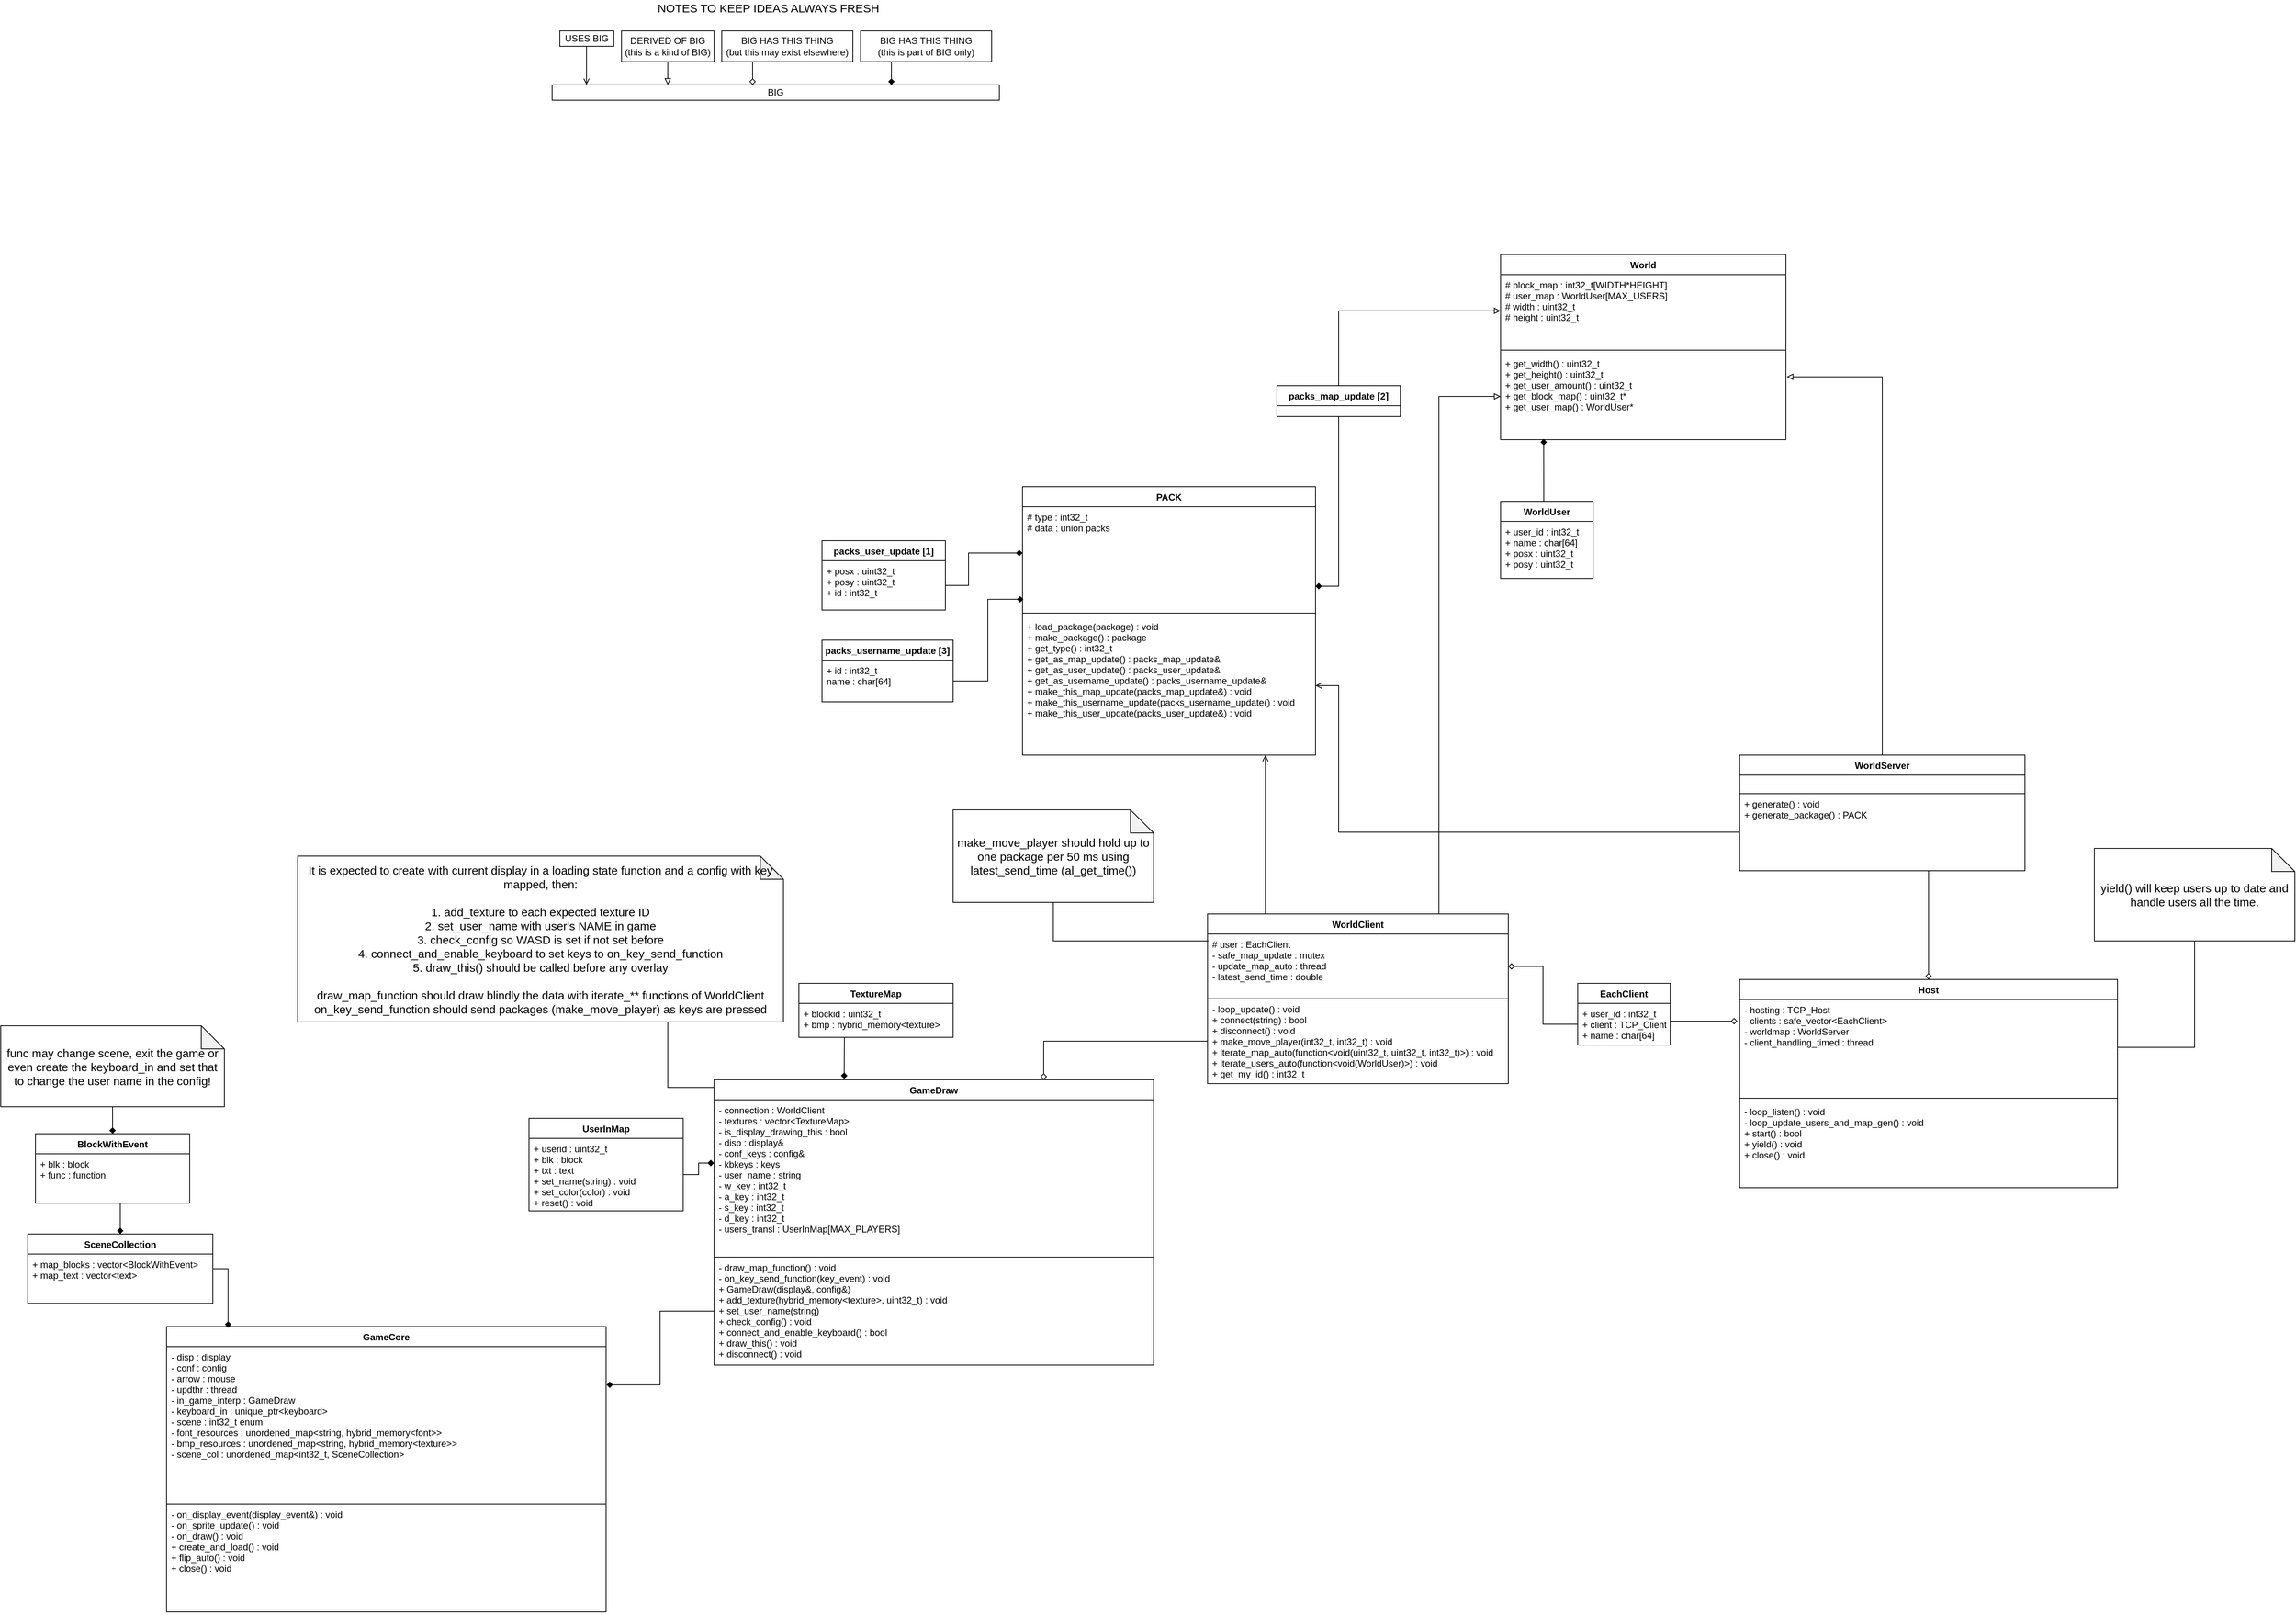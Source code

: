 <mxfile version="15.8.3" type="device"><diagram id="5g3hW_6J6HbvIXjZF9Ao" name="Page-1"><mxGraphModel dx="3863" dy="1925" grid="1" gridSize="10" guides="1" tooltips="1" connect="1" arrows="1" fold="1" page="1" pageScale="1" pageWidth="827" pageHeight="1169" math="0" shadow="0"><root><mxCell id="0"/><mxCell id="1" parent="0"/><mxCell id="jqHc77FLwu9_F-ojnAds-7" value="World" style="swimlane;fontStyle=1;align=center;verticalAlign=top;childLayout=stackLayout;horizontal=1;startSize=26;horizontalStack=0;resizeParent=1;resizeParentMax=0;resizeLast=0;collapsible=1;marginBottom=0;" parent="1" vertex="1"><mxGeometry x="-170" y="-410" width="370" height="240" as="geometry"><mxRectangle x="120" y="210" width="70" height="26" as="alternateBounds"/></mxGeometry></mxCell><mxCell id="jqHc77FLwu9_F-ojnAds-8" value="# block_map : int32_t[WIDTH*HEIGHT]&#10;# user_map : WorldUser[MAX_USERS]&#10;# width : uint32_t&#10;# height : uint32_t" style="text;strokeColor=none;fillColor=none;align=left;verticalAlign=top;spacingLeft=4;spacingRight=4;overflow=hidden;rotatable=0;points=[[0,0.5],[1,0.5]];portConstraint=eastwest;" parent="jqHc77FLwu9_F-ojnAds-7" vertex="1"><mxGeometry y="26" width="370" height="94" as="geometry"/></mxCell><mxCell id="jqHc77FLwu9_F-ojnAds-9" value="" style="line;strokeWidth=1;fillColor=none;align=left;verticalAlign=middle;spacingTop=-1;spacingLeft=3;spacingRight=3;rotatable=0;labelPosition=right;points=[];portConstraint=eastwest;" parent="jqHc77FLwu9_F-ojnAds-7" vertex="1"><mxGeometry y="120" width="370" height="8" as="geometry"/></mxCell><mxCell id="jqHc77FLwu9_F-ojnAds-10" value="+ get_width() : uint32_t&#10;+ get_height() : uint32_t&#10;+ get_user_amount() : uint32_t&#10;+ get_block_map() : uint32_t*&#10;+ get_user_map() : WorldUser*" style="text;strokeColor=none;fillColor=none;align=left;verticalAlign=top;spacingLeft=4;spacingRight=4;overflow=hidden;rotatable=0;points=[[0,0.5],[1,0.5]];portConstraint=eastwest;" parent="jqHc77FLwu9_F-ojnAds-7" vertex="1"><mxGeometry y="128" width="370" height="112" as="geometry"/></mxCell><mxCell id="jqHc77FLwu9_F-ojnAds-58" style="edgeStyle=orthogonalEdgeStyle;rounded=0;orthogonalLoop=1;jettySize=auto;html=1;entryX=0;entryY=0.5;entryDx=0;entryDy=0;endArrow=block;endFill=0;" parent="1" source="jqHc77FLwu9_F-ojnAds-13" target="jqHc77FLwu9_F-ojnAds-10" edge="1"><mxGeometry relative="1" as="geometry"><Array as="points"><mxPoint x="-250" y="-226"/></Array></mxGeometry></mxCell><mxCell id="jqHc77FLwu9_F-ojnAds-66" style="edgeStyle=orthogonalEdgeStyle;rounded=0;orthogonalLoop=1;jettySize=auto;html=1;endArrow=open;endFill=0;entryX=0.829;entryY=1;entryDx=0;entryDy=0;entryPerimeter=0;" parent="1" source="jqHc77FLwu9_F-ojnAds-13" target="jqHc77FLwu9_F-ojnAds-27" edge="1"><mxGeometry relative="1" as="geometry"><Array as="points"><mxPoint x="-475" y="390"/><mxPoint x="-475" y="390"/></Array><mxPoint x="-480" y="300" as="targetPoint"/></mxGeometry></mxCell><mxCell id="jqHc77FLwu9_F-ojnAds-13" value="WorldClient" style="swimlane;fontStyle=1;align=center;verticalAlign=top;childLayout=stackLayout;horizontal=1;startSize=26;horizontalStack=0;resizeParent=1;resizeParentMax=0;resizeLast=0;collapsible=1;marginBottom=0;" parent="1" vertex="1"><mxGeometry x="-550" y="445" width="390" height="220" as="geometry"><mxRectangle x="120" y="210" width="70" height="26" as="alternateBounds"/></mxGeometry></mxCell><mxCell id="jqHc77FLwu9_F-ojnAds-18" value="# user : EachClient&#10;- safe_map_update : mutex&#10;- update_map_auto : thread&#10;- latest_send_time : double" style="text;align=left;verticalAlign=top;spacingLeft=4;spacingRight=4;overflow=hidden;rotatable=0;points=[[0,0.5],[1,0.5]];portConstraint=eastwest;strokeColor=default;" parent="jqHc77FLwu9_F-ojnAds-13" vertex="1"><mxGeometry y="26" width="390" height="84" as="geometry"/></mxCell><mxCell id="jqHc77FLwu9_F-ojnAds-16" value="- loop_update() : void&#10;+ connect(string) : bool&#10;+ disconnect() : void&#10;+ make_move_player(int32_t, int32_t) : void&#10;+ iterate_map_auto(function&lt;void(uint32_t, uint32_t, int32_t)&gt;) : void&#10;+ iterate_users_auto(function&lt;void(WorldUser)&gt;) : void&#10;+ get_my_id() : int32_t" style="text;align=left;verticalAlign=top;spacingLeft=4;spacingRight=4;overflow=hidden;rotatable=0;points=[[0,0.5],[1,0.5]];portConstraint=eastwest;" parent="jqHc77FLwu9_F-ojnAds-13" vertex="1"><mxGeometry y="110" width="390" height="110" as="geometry"/></mxCell><mxCell id="jqHc77FLwu9_F-ojnAds-19" value="Host" style="swimlane;fontStyle=1;align=center;verticalAlign=top;childLayout=stackLayout;horizontal=1;startSize=26;horizontalStack=0;resizeParent=1;resizeParentMax=0;resizeLast=0;collapsible=1;marginBottom=0;strokeColor=default;" parent="1" vertex="1"><mxGeometry x="140" y="530" width="490" height="270" as="geometry"/></mxCell><mxCell id="jqHc77FLwu9_F-ojnAds-20" value="- hosting : TCP_Host&#10;- clients : safe_vector&lt;EachClient&gt;&#10;- worldmap : WorldServer&#10;- client_handling_timed : thread&#10;" style="text;strokeColor=none;fillColor=none;align=left;verticalAlign=top;spacingLeft=4;spacingRight=4;overflow=hidden;rotatable=0;points=[[0,0.5],[1,0.5]];portConstraint=eastwest;" parent="jqHc77FLwu9_F-ojnAds-19" vertex="1"><mxGeometry y="26" width="490" height="124" as="geometry"/></mxCell><mxCell id="jqHc77FLwu9_F-ojnAds-21" value="" style="line;strokeWidth=1;fillColor=none;align=left;verticalAlign=middle;spacingTop=-1;spacingLeft=3;spacingRight=3;rotatable=0;labelPosition=right;points=[];portConstraint=eastwest;" parent="jqHc77FLwu9_F-ojnAds-19" vertex="1"><mxGeometry y="150" width="490" height="8" as="geometry"/></mxCell><mxCell id="jqHc77FLwu9_F-ojnAds-22" value="- loop_listen() : void&#10;- loop_update_users_and_map_gen() : void&#10;+ start() : bool&#10;+ yield() : void&#10;+ close() : void" style="text;strokeColor=none;fillColor=none;align=left;verticalAlign=top;spacingLeft=4;spacingRight=4;overflow=hidden;rotatable=0;points=[[0,0.5],[1,0.5]];portConstraint=eastwest;" parent="jqHc77FLwu9_F-ojnAds-19" vertex="1"><mxGeometry y="158" width="490" height="112" as="geometry"/></mxCell><mxCell id="jqHc77FLwu9_F-ojnAds-24" value="PACK" style="swimlane;fontStyle=1;align=center;verticalAlign=top;childLayout=stackLayout;horizontal=1;startSize=26;horizontalStack=0;resizeParent=1;resizeParentMax=0;resizeLast=0;collapsible=1;marginBottom=0;strokeColor=default;" parent="1" vertex="1"><mxGeometry x="-790" y="-109.01" width="380" height="348" as="geometry"/></mxCell><mxCell id="jqHc77FLwu9_F-ojnAds-25" value="# type : int32_t&#10;# data : union packs" style="text;strokeColor=none;fillColor=none;align=left;verticalAlign=top;spacingLeft=4;spacingRight=4;overflow=hidden;rotatable=0;points=[[0,0.5],[1,0.5]];portConstraint=eastwest;" parent="jqHc77FLwu9_F-ojnAds-24" vertex="1"><mxGeometry y="26" width="380" height="134" as="geometry"/></mxCell><mxCell id="jqHc77FLwu9_F-ojnAds-26" value="" style="line;strokeWidth=1;fillColor=none;align=left;verticalAlign=middle;spacingTop=-1;spacingLeft=3;spacingRight=3;rotatable=0;labelPosition=right;points=[];portConstraint=eastwest;" parent="jqHc77FLwu9_F-ojnAds-24" vertex="1"><mxGeometry y="160" width="380" height="8" as="geometry"/></mxCell><mxCell id="jqHc77FLwu9_F-ojnAds-27" value="+ load_package(package) : void&#10;+ make_package() : package&#10;+ get_type() : int32_t&#10;+ get_as_map_update() : packs_map_update&amp;&#10;+ get_as_user_update() : packs_user_update&amp;&#10;+ get_as_username_update() : packs_username_update&amp;&#10;+ make_this_map_update(packs_map_update&amp;) : void&#10;+ make_this_username_update(packs_username_update() : void&#10;+ make_this_user_update(packs_user_update&amp;) : void" style="text;strokeColor=none;fillColor=none;align=left;verticalAlign=top;spacingLeft=4;spacingRight=4;overflow=hidden;rotatable=0;points=[[0,0.5],[1,0.5]];portConstraint=eastwest;" parent="jqHc77FLwu9_F-ojnAds-24" vertex="1"><mxGeometry y="168" width="380" height="180" as="geometry"/></mxCell><mxCell id="jqHc77FLwu9_F-ojnAds-28" value="packs_user_update [1]" style="swimlane;fontStyle=1;align=center;verticalAlign=top;childLayout=stackLayout;horizontal=1;startSize=26;horizontalStack=0;resizeParent=1;resizeParentMax=0;resizeLast=0;collapsible=1;marginBottom=0;strokeColor=default;" parent="1" vertex="1"><mxGeometry x="-1050" y="-39.01" width="160" height="90" as="geometry"/></mxCell><mxCell id="jqHc77FLwu9_F-ojnAds-29" value="+ posx : uint32_t&#10;+ posy : uint32_t&#10;+ id : int32_t" style="text;strokeColor=none;fillColor=none;align=left;verticalAlign=top;spacingLeft=4;spacingRight=4;overflow=hidden;rotatable=0;points=[[0,0.5],[1,0.5]];portConstraint=eastwest;" parent="jqHc77FLwu9_F-ojnAds-28" vertex="1"><mxGeometry y="26" width="160" height="64" as="geometry"/></mxCell><mxCell id="jqHc77FLwu9_F-ojnAds-41" style="edgeStyle=orthogonalEdgeStyle;rounded=0;orthogonalLoop=1;jettySize=auto;html=1;endArrow=diamond;endFill=1;" parent="1" source="jqHc77FLwu9_F-ojnAds-33" edge="1"><mxGeometry relative="1" as="geometry"><mxPoint x="-410" y="20" as="targetPoint"/><Array as="points"><mxPoint x="-380" y="20"/></Array></mxGeometry></mxCell><mxCell id="jqHc77FLwu9_F-ojnAds-57" style="edgeStyle=orthogonalEdgeStyle;rounded=0;orthogonalLoop=1;jettySize=auto;html=1;entryX=0;entryY=0.5;entryDx=0;entryDy=0;endArrow=block;endFill=0;" parent="1" source="jqHc77FLwu9_F-ojnAds-33" target="jqHc77FLwu9_F-ojnAds-8" edge="1"><mxGeometry relative="1" as="geometry"/></mxCell><mxCell id="jqHc77FLwu9_F-ojnAds-33" value="packs_map_update [2]" style="swimlane;fontStyle=1;align=center;verticalAlign=top;childLayout=stackLayout;horizontal=1;startSize=26;horizontalStack=0;resizeParent=1;resizeParentMax=0;resizeLast=0;collapsible=1;marginBottom=0;strokeColor=default;" parent="1" vertex="1"><mxGeometry x="-460" y="-240" width="160" height="40" as="geometry"/></mxCell><mxCell id="jqHc77FLwu9_F-ojnAds-42" style="edgeStyle=orthogonalEdgeStyle;rounded=0;orthogonalLoop=1;jettySize=auto;html=1;endArrow=diamond;endFill=1;entryX=0;entryY=0.448;entryDx=0;entryDy=0;entryPerimeter=0;" parent="1" source="jqHc77FLwu9_F-ojnAds-29" target="jqHc77FLwu9_F-ojnAds-25" edge="1"><mxGeometry relative="1" as="geometry"><mxPoint x="-900" y="-90" as="targetPoint"/><Array as="points"><mxPoint x="-860" y="19"/><mxPoint x="-860" y="-23"/></Array></mxGeometry></mxCell><mxCell id="jqHc77FLwu9_F-ojnAds-56" style="edgeStyle=orthogonalEdgeStyle;rounded=0;orthogonalLoop=1;jettySize=auto;html=1;entryX=1.003;entryY=0.273;entryDx=0;entryDy=0;entryPerimeter=0;endArrow=block;endFill=0;" parent="1" source="jqHc77FLwu9_F-ojnAds-44" target="jqHc77FLwu9_F-ojnAds-10" edge="1"><mxGeometry relative="1" as="geometry"/></mxCell><mxCell id="jqHc77FLwu9_F-ojnAds-44" value="WorldServer" style="swimlane;fontStyle=1;align=center;verticalAlign=top;childLayout=stackLayout;horizontal=1;startSize=26;horizontalStack=0;resizeParent=1;resizeParentMax=0;resizeLast=0;collapsible=1;marginBottom=0;" parent="1" vertex="1"><mxGeometry x="140" y="238.99" width="370" height="150" as="geometry"><mxRectangle x="120" y="210" width="70" height="26" as="alternateBounds"/></mxGeometry></mxCell><mxCell id="jqHc77FLwu9_F-ojnAds-45" value="" style="text;align=left;verticalAlign=top;spacingLeft=4;spacingRight=4;overflow=hidden;rotatable=0;points=[[0,0.5],[1,0.5]];portConstraint=eastwest;strokeColor=default;" parent="jqHc77FLwu9_F-ojnAds-44" vertex="1"><mxGeometry y="26" width="370" height="24" as="geometry"/></mxCell><mxCell id="jqHc77FLwu9_F-ojnAds-46" value="+ generate() : void&#10;+ generate_package() : PACK" style="text;align=left;verticalAlign=top;spacingLeft=4;spacingRight=4;overflow=hidden;rotatable=0;points=[[0,0.5],[1,0.5]];portConstraint=eastwest;" parent="jqHc77FLwu9_F-ojnAds-44" vertex="1"><mxGeometry y="50" width="370" height="100" as="geometry"/></mxCell><mxCell id="jqHc77FLwu9_F-ojnAds-67" value="" style="endArrow=open;html=1;rounded=0;endFill=0;" parent="1" edge="1"><mxGeometry width="50" height="50" relative="1" as="geometry"><mxPoint x="-1355.42" y="-680" as="sourcePoint"/><mxPoint x="-1355.42" y="-630" as="targetPoint"/></mxGeometry></mxCell><mxCell id="jqHc77FLwu9_F-ojnAds-68" value="" style="endArrow=block;html=1;rounded=0;endFill=0;exitX=0.5;exitY=1;exitDx=0;exitDy=0;" parent="1" source="jqHc77FLwu9_F-ojnAds-71" edge="1"><mxGeometry width="50" height="50" relative="1" as="geometry"><mxPoint x="-1250" y="-680" as="sourcePoint"/><mxPoint x="-1250" y="-630" as="targetPoint"/></mxGeometry></mxCell><mxCell id="jqHc77FLwu9_F-ojnAds-69" value="BIG" style="whiteSpace=wrap;html=1;strokeColor=default;" parent="1" vertex="1"><mxGeometry x="-1400" y="-630" width="580" height="20" as="geometry"/></mxCell><mxCell id="jqHc77FLwu9_F-ojnAds-70" value="USES BIG" style="whiteSpace=wrap;html=1;strokeColor=default;" parent="1" vertex="1"><mxGeometry x="-1390" y="-700" width="70" height="20" as="geometry"/></mxCell><mxCell id="jqHc77FLwu9_F-ojnAds-71" value="DERIVED OF BIG&lt;br&gt;(this is a kind of BIG)" style="whiteSpace=wrap;html=1;strokeColor=default;" parent="1" vertex="1"><mxGeometry x="-1310" y="-700" width="120" height="40" as="geometry"/></mxCell><mxCell id="jqHc77FLwu9_F-ojnAds-72" style="edgeStyle=orthogonalEdgeStyle;rounded=0;orthogonalLoop=1;jettySize=auto;html=1;endArrow=diamond;endFill=0;" parent="1" source="jqHc77FLwu9_F-ojnAds-73" edge="1"><mxGeometry relative="1" as="geometry"><mxPoint x="-1140.0" y="-630" as="targetPoint"/><Array as="points"><mxPoint x="-1140" y="-650"/><mxPoint x="-1140" y="-650"/></Array></mxGeometry></mxCell><mxCell id="jqHc77FLwu9_F-ojnAds-73" value="BIG HAS THIS THING&lt;br&gt;(but this may exist elsewhere)" style="whiteSpace=wrap;html=1;strokeColor=default;" parent="1" vertex="1"><mxGeometry x="-1180" y="-700" width="170" height="40" as="geometry"/></mxCell><mxCell id="jqHc77FLwu9_F-ojnAds-74" style="edgeStyle=orthogonalEdgeStyle;rounded=0;orthogonalLoop=1;jettySize=auto;html=1;endArrow=diamond;endFill=1;" parent="1" source="jqHc77FLwu9_F-ojnAds-75" edge="1"><mxGeometry relative="1" as="geometry"><mxPoint x="-960.0" y="-630" as="targetPoint"/><Array as="points"><mxPoint x="-960" y="-650"/><mxPoint x="-960" y="-650"/></Array></mxGeometry></mxCell><mxCell id="jqHc77FLwu9_F-ojnAds-75" value="BIG HAS THIS THING&lt;br&gt;(this is part of BIG only)" style="whiteSpace=wrap;html=1;strokeColor=default;" parent="1" vertex="1"><mxGeometry x="-1000" y="-700" width="170" height="40" as="geometry"/></mxCell><mxCell id="jqHc77FLwu9_F-ojnAds-76" value="&lt;font style=&quot;font-size: 15px&quot;&gt;NOTES TO KEEP IDEAS ALWAYS FRESH&lt;/font&gt;" style="text;html=1;align=center;verticalAlign=middle;resizable=0;points=[];autosize=1;strokeColor=none;fillColor=none;" parent="1" vertex="1"><mxGeometry x="-1270" y="-740" width="300" height="20" as="geometry"/></mxCell><mxCell id="jqHc77FLwu9_F-ojnAds-83" style="edgeStyle=orthogonalEdgeStyle;rounded=0;orthogonalLoop=1;jettySize=auto;html=1;fontSize=15;endArrow=diamond;endFill=0;" parent="1" source="jqHc77FLwu9_F-ojnAds-46" target="jqHc77FLwu9_F-ojnAds-19" edge="1"><mxGeometry relative="1" as="geometry"><mxPoint x="343" y="420" as="sourcePoint"/><Array as="points"><mxPoint x="385" y="420"/><mxPoint x="385" y="420"/></Array></mxGeometry></mxCell><mxCell id="jqHc77FLwu9_F-ojnAds-88" style="edgeStyle=orthogonalEdgeStyle;rounded=0;orthogonalLoop=1;jettySize=auto;html=1;entryX=0.151;entryY=0.991;entryDx=0;entryDy=0;entryPerimeter=0;fontSize=15;endArrow=diamond;endFill=1;" parent="1" source="jqHc77FLwu9_F-ojnAds-84" target="jqHc77FLwu9_F-ojnAds-10" edge="1"><mxGeometry relative="1" as="geometry"><Array as="points"><mxPoint x="-114" y="-110"/><mxPoint x="-114" y="-110"/></Array></mxGeometry></mxCell><mxCell id="jqHc77FLwu9_F-ojnAds-84" value="WorldUser" style="swimlane;fontStyle=1;align=center;verticalAlign=top;childLayout=stackLayout;horizontal=1;startSize=26;horizontalStack=0;resizeParent=1;resizeParentMax=0;resizeLast=0;collapsible=1;marginBottom=0;" parent="1" vertex="1"><mxGeometry x="-170" y="-90" width="120" height="100" as="geometry"><mxRectangle x="120" y="210" width="70" height="26" as="alternateBounds"/></mxGeometry></mxCell><mxCell id="jqHc77FLwu9_F-ojnAds-85" value="+ user_id : int32_t&#10;+ name : char[64]&#10;+ posx : uint32_t&#10;+ posy : uint32_t" style="text;strokeColor=none;fillColor=none;align=left;verticalAlign=top;spacingLeft=4;spacingRight=4;overflow=hidden;rotatable=0;points=[[0,0.5],[1,0.5]];portConstraint=eastwest;" parent="jqHc77FLwu9_F-ojnAds-84" vertex="1"><mxGeometry y="26" width="120" height="74" as="geometry"/></mxCell><mxCell id="jqHc77FLwu9_F-ojnAds-89" value="EachClient" style="swimlane;fontStyle=1;align=center;verticalAlign=top;childLayout=stackLayout;horizontal=1;startSize=26;horizontalStack=0;resizeParent=1;resizeParentMax=0;resizeLast=0;collapsible=1;marginBottom=0;" parent="1" vertex="1"><mxGeometry x="-70" y="535" width="120" height="80" as="geometry"><mxRectangle x="120" y="210" width="70" height="26" as="alternateBounds"/></mxGeometry></mxCell><mxCell id="jqHc77FLwu9_F-ojnAds-90" value="+ user_id : int32_t&#10;+ client : TCP_Client&#10;+ name : char[64]" style="text;strokeColor=none;fillColor=none;align=left;verticalAlign=top;spacingLeft=4;spacingRight=4;overflow=hidden;rotatable=0;points=[[0,0.5],[1,0.5]];portConstraint=eastwest;" parent="jqHc77FLwu9_F-ojnAds-89" vertex="1"><mxGeometry y="26" width="120" height="54" as="geometry"/></mxCell><mxCell id="jqHc77FLwu9_F-ojnAds-91" style="edgeStyle=orthogonalEdgeStyle;rounded=0;orthogonalLoop=1;jettySize=auto;html=1;entryX=1;entryY=0.5;entryDx=0;entryDy=0;fontSize=15;endArrow=diamond;endFill=0;" parent="1" source="jqHc77FLwu9_F-ojnAds-90" target="jqHc77FLwu9_F-ojnAds-18" edge="1"><mxGeometry relative="1" as="geometry"/></mxCell><mxCell id="jqHc77FLwu9_F-ojnAds-92" style="edgeStyle=orthogonalEdgeStyle;rounded=0;orthogonalLoop=1;jettySize=auto;html=1;entryX=-0.006;entryY=0.226;entryDx=0;entryDy=0;entryPerimeter=0;fontSize=15;endArrow=diamond;endFill=0;" parent="1" source="jqHc77FLwu9_F-ojnAds-90" target="jqHc77FLwu9_F-ojnAds-20" edge="1"><mxGeometry relative="1" as="geometry"><Array as="points"><mxPoint x="70" y="584"/><mxPoint x="70" y="584"/></Array></mxGeometry></mxCell><mxCell id="jqHc77FLwu9_F-ojnAds-93" value="GameDraw" style="swimlane;fontStyle=1;align=center;verticalAlign=top;childLayout=stackLayout;horizontal=1;startSize=26;horizontalStack=0;resizeParent=1;resizeParentMax=0;resizeLast=0;collapsible=1;marginBottom=0;" parent="1" vertex="1"><mxGeometry x="-1190" y="660" width="570" height="370" as="geometry"><mxRectangle x="120" y="210" width="70" height="26" as="alternateBounds"/></mxGeometry></mxCell><mxCell id="jqHc77FLwu9_F-ojnAds-94" value="- connection : WorldClient&#10;- textures : vector&lt;TextureMap&gt;&#10;- is_display_drawing_this : bool&#10;- disp : display&amp;&#10;- conf_keys : config&amp;&#10;- kbkeys : keys&#10;- user_name : string&#10;- w_key : int32_t&#10;- a_key : int32_t&#10;- s_key : int32_t&#10;- d_key : int32_t&#10;- users_transl : UserInMap[MAX_PLAYERS]" style="text;align=left;verticalAlign=top;spacingLeft=4;spacingRight=4;overflow=hidden;rotatable=0;points=[[0,0.5],[1,0.5]];portConstraint=eastwest;strokeColor=default;" parent="jqHc77FLwu9_F-ojnAds-93" vertex="1"><mxGeometry y="26" width="570" height="204" as="geometry"/></mxCell><mxCell id="jqHc77FLwu9_F-ojnAds-95" value="- draw_map_function() : void&#10;- on_key_send_function(key_event) : void&#10;+ GameDraw(display&amp;, config&amp;)&#10;+ add_texture(hybrid_memory&lt;texture&gt;, uint32_t) : void&#10;+ set_user_name(string)&#10;+ check_config() : void&#10;+ connect_and_enable_keyboard() : bool&#10;+ draw_this() : void&#10;+ disconnect() : void&#10;" style="text;align=left;verticalAlign=top;spacingLeft=4;spacingRight=4;overflow=hidden;rotatable=0;points=[[0,0.5],[1,0.5]];portConstraint=eastwest;" parent="jqHc77FLwu9_F-ojnAds-93" vertex="1"><mxGeometry y="230" width="570" height="140" as="geometry"/></mxCell><mxCell id="jqHc77FLwu9_F-ojnAds-96" style="edgeStyle=orthogonalEdgeStyle;rounded=0;orthogonalLoop=1;jettySize=auto;html=1;entryX=0.75;entryY=0;entryDx=0;entryDy=0;fontSize=15;endArrow=diamond;endFill=0;" parent="1" source="jqHc77FLwu9_F-ojnAds-16" target="jqHc77FLwu9_F-ojnAds-93" edge="1"><mxGeometry relative="1" as="geometry"/></mxCell><mxCell id="jqHc77FLwu9_F-ojnAds-97" value="TextureMap" style="swimlane;fontStyle=1;align=center;verticalAlign=top;childLayout=stackLayout;horizontal=1;startSize=26;horizontalStack=0;resizeParent=1;resizeParentMax=0;resizeLast=0;collapsible=1;marginBottom=0;" parent="1" vertex="1"><mxGeometry x="-1080" y="535" width="200" height="70" as="geometry"><mxRectangle x="-1180" y="370" width="70" height="26" as="alternateBounds"/></mxGeometry></mxCell><mxCell id="jqHc77FLwu9_F-ojnAds-98" value="+ blockid : uint32_t&#10;+ bmp : hybrid_memory&lt;texture&gt;" style="text;strokeColor=none;fillColor=none;align=left;verticalAlign=top;spacingLeft=4;spacingRight=4;overflow=hidden;rotatable=0;points=[[0,0.5],[1,0.5]];portConstraint=eastwest;" parent="jqHc77FLwu9_F-ojnAds-97" vertex="1"><mxGeometry y="26" width="200" height="44" as="geometry"/></mxCell><mxCell id="jqHc77FLwu9_F-ojnAds-99" style="edgeStyle=orthogonalEdgeStyle;rounded=0;orthogonalLoop=1;jettySize=auto;html=1;entryX=0.296;entryY=-0.003;entryDx=0;entryDy=0;fontSize=15;endArrow=diamond;endFill=1;entryPerimeter=0;" parent="1" source="jqHc77FLwu9_F-ojnAds-98" target="jqHc77FLwu9_F-ojnAds-93" edge="1"><mxGeometry relative="1" as="geometry"><Array as="points"><mxPoint x="-1021" y="610"/><mxPoint x="-1021" y="610"/></Array></mxGeometry></mxCell><mxCell id="jqHc77FLwu9_F-ojnAds-103" style="edgeStyle=orthogonalEdgeStyle;rounded=0;orthogonalLoop=1;jettySize=auto;html=1;fontSize=15;endArrow=none;endFill=0;" parent="1" source="jqHc77FLwu9_F-ojnAds-102" edge="1"><mxGeometry relative="1" as="geometry"><mxPoint x="-1190" y="670" as="targetPoint"/><Array as="points"><mxPoint x="-1250" y="670"/><mxPoint x="-1190" y="670"/></Array></mxGeometry></mxCell><mxCell id="jqHc77FLwu9_F-ojnAds-102" value="It is expected to create with current display in a loading state function and a config with key mapped, then:&lt;br&gt;&lt;br&gt;1. add_texture to each expected texture ID&lt;br&gt;2. set_user_name with user's NAME in game&lt;br&gt;3. check_config so WASD is set if not set before&lt;br&gt;4. connect_and_enable_keyboard to set keys to on_key_send_function&lt;br&gt;5. draw_this() should be called before any overlay&lt;br&gt;&lt;br&gt;draw_map_function should draw blindly the data with iterate_** functions of WorldClient&lt;br&gt;on_key_send_function should send packages (make_move_player) as keys are pressed" style="shape=note;whiteSpace=wrap;html=1;backgroundOutline=1;darkOpacity=0.05;fontSize=15;strokeColor=default;" parent="1" vertex="1"><mxGeometry x="-1730" y="370" width="630" height="215" as="geometry"/></mxCell><mxCell id="jqHc77FLwu9_F-ojnAds-105" style="edgeStyle=orthogonalEdgeStyle;rounded=0;orthogonalLoop=1;jettySize=auto;html=1;entryX=0.003;entryY=0.107;entryDx=0;entryDy=0;entryPerimeter=0;fontSize=15;endArrow=none;endFill=0;" parent="1" source="jqHc77FLwu9_F-ojnAds-104" target="jqHc77FLwu9_F-ojnAds-18" edge="1"><mxGeometry relative="1" as="geometry"/></mxCell><mxCell id="jqHc77FLwu9_F-ojnAds-104" value="make_move_player should hold up to&lt;br&gt;one package per 50 ms using latest_send_time (al_get_time())" style="shape=note;whiteSpace=wrap;html=1;backgroundOutline=1;darkOpacity=0.05;fontSize=15;strokeColor=default;" parent="1" vertex="1"><mxGeometry x="-880" y="310" width="260" height="120" as="geometry"/></mxCell><mxCell id="jqHc77FLwu9_F-ojnAds-106" style="edgeStyle=orthogonalEdgeStyle;rounded=0;orthogonalLoop=1;jettySize=auto;html=1;entryX=1;entryY=0.5;entryDx=0;entryDy=0;fontSize=15;endArrow=open;endFill=0;" parent="1" source="jqHc77FLwu9_F-ojnAds-46" target="jqHc77FLwu9_F-ojnAds-27" edge="1"><mxGeometry relative="1" as="geometry"><Array as="points"><mxPoint x="-380" y="339"/><mxPoint x="-380" y="149"/></Array></mxGeometry></mxCell><mxCell id="jqHc77FLwu9_F-ojnAds-112" value="packs_username_update [3]" style="swimlane;fontStyle=1;align=center;verticalAlign=top;childLayout=stackLayout;horizontal=1;startSize=26;horizontalStack=0;resizeParent=1;resizeParentMax=0;resizeLast=0;collapsible=1;marginBottom=0;strokeColor=default;" parent="1" vertex="1"><mxGeometry x="-1050" y="90.0" width="170" height="80" as="geometry"/></mxCell><mxCell id="jqHc77FLwu9_F-ojnAds-113" value="+ id : int32_t&#10;name : char[64]" style="text;strokeColor=none;fillColor=none;align=left;verticalAlign=top;spacingLeft=4;spacingRight=4;overflow=hidden;rotatable=0;points=[[0,0.5],[1,0.5]];portConstraint=eastwest;" parent="jqHc77FLwu9_F-ojnAds-112" vertex="1"><mxGeometry y="26" width="170" height="54" as="geometry"/></mxCell><mxCell id="jqHc77FLwu9_F-ojnAds-114" style="edgeStyle=orthogonalEdgeStyle;rounded=0;orthogonalLoop=1;jettySize=auto;html=1;entryX=0.003;entryY=0.896;entryDx=0;entryDy=0;entryPerimeter=0;fontSize=15;endArrow=diamond;endFill=1;" parent="1" source="jqHc77FLwu9_F-ojnAds-113" target="jqHc77FLwu9_F-ojnAds-25" edge="1"><mxGeometry relative="1" as="geometry"/></mxCell><mxCell id="jqHc77FLwu9_F-ojnAds-116" value="yield() will keep users up to date and handle users all the time." style="shape=note;whiteSpace=wrap;html=1;backgroundOutline=1;darkOpacity=0.05;fontSize=15;strokeColor=default;" parent="1" vertex="1"><mxGeometry x="600" y="360" width="260" height="120" as="geometry"/></mxCell><mxCell id="jqHc77FLwu9_F-ojnAds-117" style="edgeStyle=orthogonalEdgeStyle;rounded=0;orthogonalLoop=1;jettySize=auto;html=1;fontSize=15;endArrow=none;endFill=0;" parent="1" source="jqHc77FLwu9_F-ojnAds-20" target="jqHc77FLwu9_F-ojnAds-116" edge="1"><mxGeometry relative="1" as="geometry"/></mxCell><mxCell id="DSnp5YDbsMx94CUBK7Z1-1" value="UserInMap" style="swimlane;fontStyle=1;align=center;verticalAlign=top;childLayout=stackLayout;horizontal=1;startSize=26;horizontalStack=0;resizeParent=1;resizeParentMax=0;resizeLast=0;collapsible=1;marginBottom=0;" vertex="1" parent="1"><mxGeometry x="-1430" y="710" width="200" height="120" as="geometry"><mxRectangle x="-1180" y="370" width="70" height="26" as="alternateBounds"/></mxGeometry></mxCell><mxCell id="DSnp5YDbsMx94CUBK7Z1-2" value="+ userid : uint32_t&#10;+ blk : block&#10;+ txt : text&#10;+ set_name(string) : void&#10;+ set_color(color) : void&#10;+ reset() : void" style="text;strokeColor=none;fillColor=none;align=left;verticalAlign=top;spacingLeft=4;spacingRight=4;overflow=hidden;rotatable=0;points=[[0,0.5],[1,0.5]];portConstraint=eastwest;" vertex="1" parent="DSnp5YDbsMx94CUBK7Z1-1"><mxGeometry y="26" width="200" height="94" as="geometry"/></mxCell><mxCell id="DSnp5YDbsMx94CUBK7Z1-4" style="edgeStyle=orthogonalEdgeStyle;rounded=0;orthogonalLoop=1;jettySize=auto;html=1;entryX=0;entryY=0.402;entryDx=0;entryDy=0;entryPerimeter=0;endArrow=diamond;endFill=1;" edge="1" parent="1" source="DSnp5YDbsMx94CUBK7Z1-2" target="jqHc77FLwu9_F-ojnAds-94"><mxGeometry relative="1" as="geometry"/></mxCell><mxCell id="DSnp5YDbsMx94CUBK7Z1-5" value="GameCore" style="swimlane;fontStyle=1;align=center;verticalAlign=top;childLayout=stackLayout;horizontal=1;startSize=26;horizontalStack=0;resizeParent=1;resizeParentMax=0;resizeLast=0;collapsible=1;marginBottom=0;" vertex="1" parent="1"><mxGeometry x="-1900" y="980" width="570" height="370" as="geometry"><mxRectangle x="120" y="210" width="70" height="26" as="alternateBounds"/></mxGeometry></mxCell><mxCell id="DSnp5YDbsMx94CUBK7Z1-6" value="- disp : display&#10;- conf : config&#10;- arrow : mouse&#10;- updthr : thread&#10;- in_game_interp : GameDraw&#10;- keyboard_in : unique_ptr&lt;keyboard&gt;&#10;- scene : int32_t enum&#10;- font_resources : unordened_map&lt;string, hybrid_memory&lt;font&gt;&gt;&#10;- bmp_resources : unordened_map&lt;string, hybrid_memory&lt;texture&gt;&gt;&#10;- scene_col : unordened_map&lt;int32_t, SceneCollection&gt;" style="text;align=left;verticalAlign=top;spacingLeft=4;spacingRight=4;overflow=hidden;rotatable=0;points=[[0,0.5],[1,0.5]];portConstraint=eastwest;strokeColor=default;" vertex="1" parent="DSnp5YDbsMx94CUBK7Z1-5"><mxGeometry y="26" width="570" height="204" as="geometry"/></mxCell><mxCell id="DSnp5YDbsMx94CUBK7Z1-7" value="- on_display_event(display_event&amp;) : void&#10;- on_sprite_update() : void&#10;- on_draw() : void&#10;+ create_and_load() : void&#10;+ flip_auto() : void&#10;+ close() : void" style="text;align=left;verticalAlign=top;spacingLeft=4;spacingRight=4;overflow=hidden;rotatable=0;points=[[0,0.5],[1,0.5]];portConstraint=eastwest;" vertex="1" parent="DSnp5YDbsMx94CUBK7Z1-5"><mxGeometry y="230" width="570" height="140" as="geometry"/></mxCell><mxCell id="DSnp5YDbsMx94CUBK7Z1-8" style="edgeStyle=orthogonalEdgeStyle;rounded=0;orthogonalLoop=1;jettySize=auto;html=1;entryX=1.001;entryY=0.243;entryDx=0;entryDy=0;entryPerimeter=0;endArrow=diamond;endFill=1;" edge="1" parent="1" source="jqHc77FLwu9_F-ojnAds-95" target="DSnp5YDbsMx94CUBK7Z1-6"><mxGeometry relative="1" as="geometry"/></mxCell><mxCell id="DSnp5YDbsMx94CUBK7Z1-11" style="edgeStyle=orthogonalEdgeStyle;rounded=0;orthogonalLoop=1;jettySize=auto;html=1;endArrow=diamond;endFill=1;entryX=0.14;entryY=0.004;entryDx=0;entryDy=0;entryPerimeter=0;" edge="1" parent="1" source="DSnp5YDbsMx94CUBK7Z1-9" target="DSnp5YDbsMx94CUBK7Z1-5"><mxGeometry relative="1" as="geometry"><mxPoint x="-1760" y="920" as="targetPoint"/><Array as="points"><mxPoint x="-1820" y="905"/></Array></mxGeometry></mxCell><mxCell id="DSnp5YDbsMx94CUBK7Z1-9" value="SceneCollection" style="swimlane;fontStyle=1;align=center;verticalAlign=top;childLayout=stackLayout;horizontal=1;startSize=26;horizontalStack=0;resizeParent=1;resizeParentMax=0;resizeLast=0;collapsible=1;marginBottom=0;" vertex="1" parent="1"><mxGeometry x="-2080" y="860" width="240" height="90" as="geometry"><mxRectangle x="-1180" y="370" width="70" height="26" as="alternateBounds"/></mxGeometry></mxCell><mxCell id="DSnp5YDbsMx94CUBK7Z1-10" value="+ map_blocks : vector&lt;BlockWithEvent&gt;&#10;+ map_text : vector&lt;text&gt;" style="text;strokeColor=none;fillColor=none;align=left;verticalAlign=top;spacingLeft=4;spacingRight=4;overflow=hidden;rotatable=0;points=[[0,0.5],[1,0.5]];portConstraint=eastwest;" vertex="1" parent="DSnp5YDbsMx94CUBK7Z1-9"><mxGeometry y="26" width="240" height="64" as="geometry"/></mxCell><mxCell id="DSnp5YDbsMx94CUBK7Z1-12" value="BlockWithEvent" style="swimlane;fontStyle=1;align=center;verticalAlign=top;childLayout=stackLayout;horizontal=1;startSize=26;horizontalStack=0;resizeParent=1;resizeParentMax=0;resizeLast=0;collapsible=1;marginBottom=0;" vertex="1" parent="1"><mxGeometry x="-2070" y="730" width="200" height="90" as="geometry"><mxRectangle x="-1180" y="370" width="70" height="26" as="alternateBounds"/></mxGeometry></mxCell><mxCell id="DSnp5YDbsMx94CUBK7Z1-13" value="+ blk : block&#10;+ func : function" style="text;strokeColor=none;fillColor=none;align=left;verticalAlign=top;spacingLeft=4;spacingRight=4;overflow=hidden;rotatable=0;points=[[0,0.5],[1,0.5]];portConstraint=eastwest;" vertex="1" parent="DSnp5YDbsMx94CUBK7Z1-12"><mxGeometry y="26" width="200" height="64" as="geometry"/></mxCell><mxCell id="DSnp5YDbsMx94CUBK7Z1-14" style="edgeStyle=orthogonalEdgeStyle;rounded=0;orthogonalLoop=1;jettySize=auto;html=1;entryX=0.5;entryY=0;entryDx=0;entryDy=0;endArrow=diamond;endFill=1;" edge="1" parent="1" source="DSnp5YDbsMx94CUBK7Z1-13" target="DSnp5YDbsMx94CUBK7Z1-9"><mxGeometry relative="1" as="geometry"><Array as="points"><mxPoint x="-1980" y="820"/><mxPoint x="-1980" y="820"/></Array></mxGeometry></mxCell><mxCell id="DSnp5YDbsMx94CUBK7Z1-16" style="edgeStyle=orthogonalEdgeStyle;rounded=0;orthogonalLoop=1;jettySize=auto;html=1;endArrow=diamond;endFill=1;" edge="1" parent="1" source="DSnp5YDbsMx94CUBK7Z1-15" target="DSnp5YDbsMx94CUBK7Z1-12"><mxGeometry relative="1" as="geometry"><mxPoint x="-1900" y="715" as="targetPoint"/><Array as="points"><mxPoint x="-1970" y="710"/><mxPoint x="-1970" y="710"/></Array></mxGeometry></mxCell><mxCell id="DSnp5YDbsMx94CUBK7Z1-15" value="func may change scene, exit the game or even create the keyboard_in and set that to change the user name in the config!" style="shape=note;whiteSpace=wrap;html=1;backgroundOutline=1;darkOpacity=0.05;fontSize=15;strokeColor=default;" vertex="1" parent="1"><mxGeometry x="-2115" y="590" width="290" height="105" as="geometry"/></mxCell></root></mxGraphModel></diagram></mxfile>